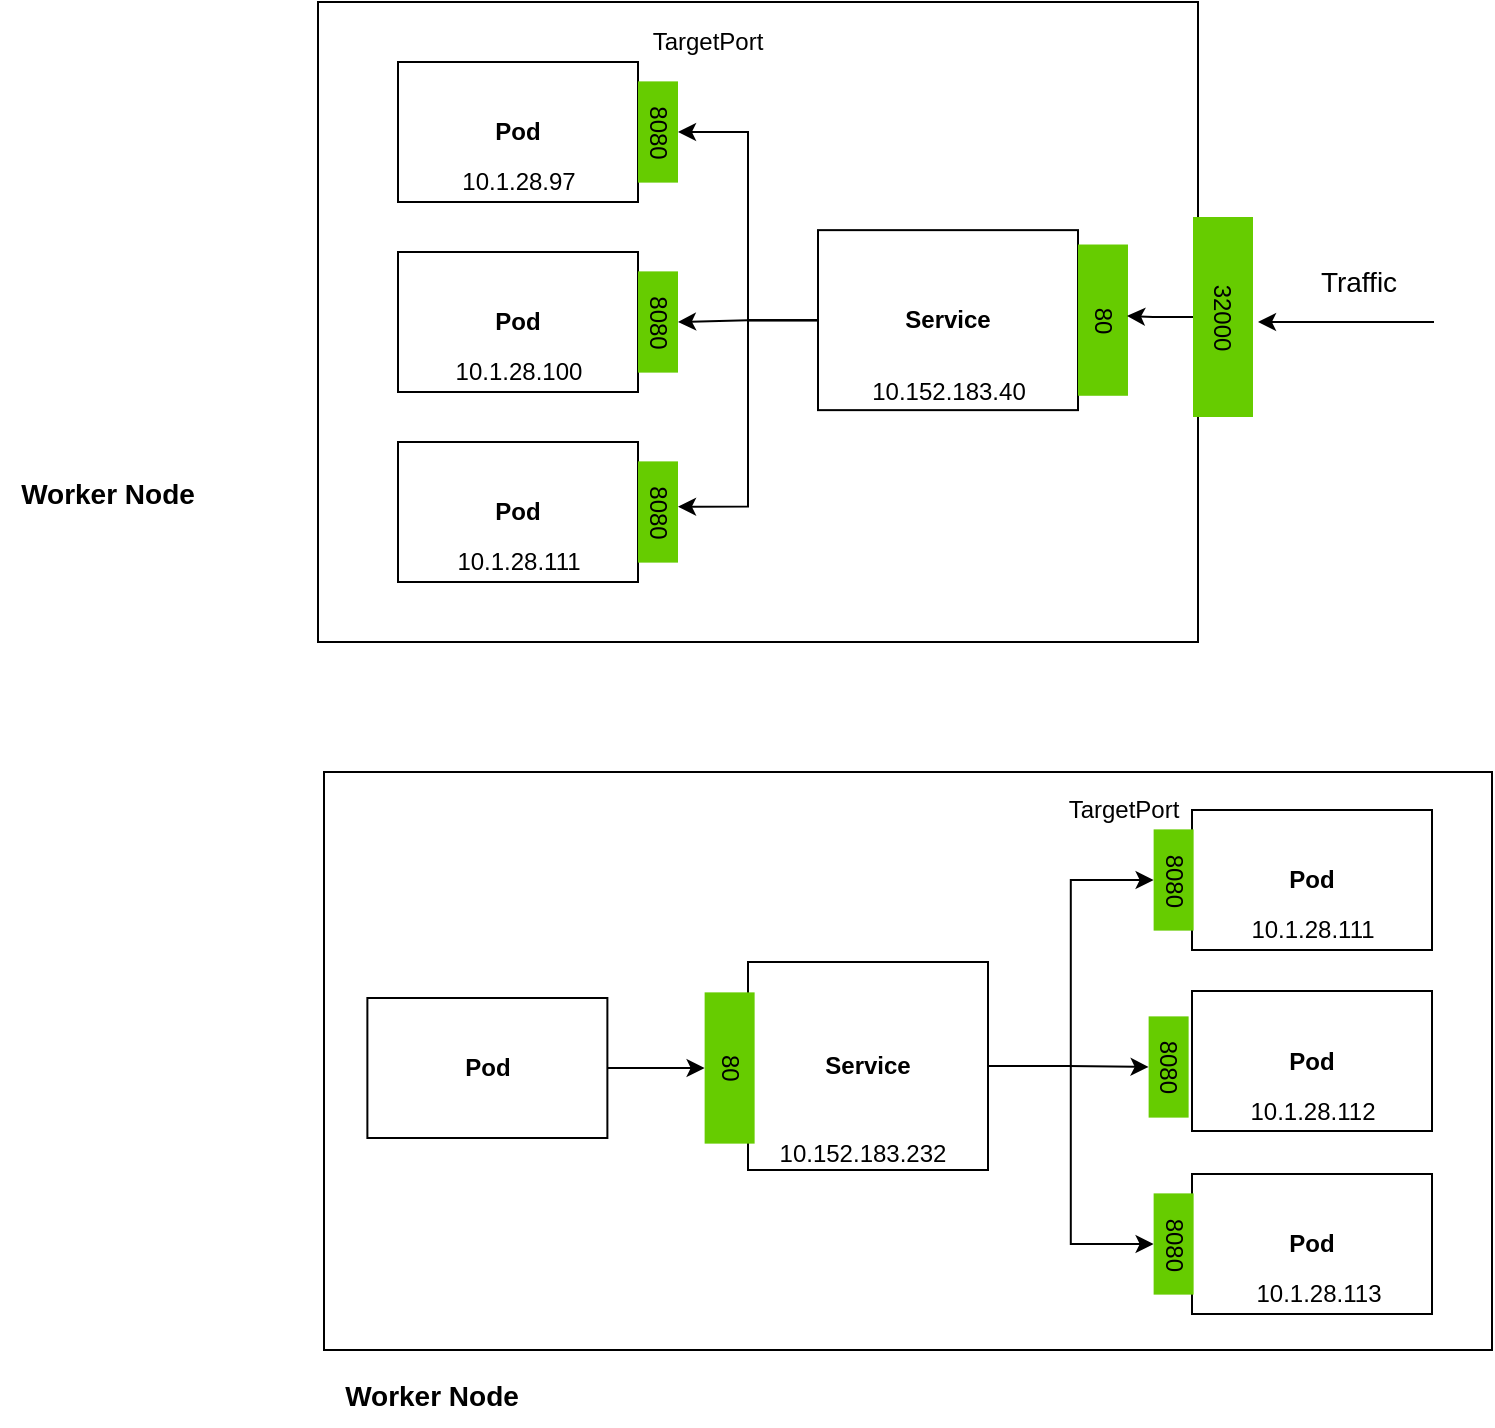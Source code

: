 <mxfile version="20.7.4" type="github">
  <diagram id="54UWytxvsrxIeIBrwi4A" name="Page-1">
    <mxGraphModel dx="2222" dy="766" grid="0" gridSize="10" guides="1" tooltips="1" connect="1" arrows="1" fold="1" page="1" pageScale="1" pageWidth="850" pageHeight="1100" math="0" shadow="0">
      <root>
        <mxCell id="0" />
        <mxCell id="1" parent="0" />
        <mxCell id="UEDnsZkJq_D29mXGv6O8-1" value="" style="rounded=0;whiteSpace=wrap;html=1;" vertex="1" parent="1">
          <mxGeometry x="80" y="160" width="440" height="320" as="geometry" />
        </mxCell>
        <mxCell id="UEDnsZkJq_D29mXGv6O8-2" value="&lt;b&gt;Pod&lt;/b&gt;" style="rounded=0;whiteSpace=wrap;html=1;" vertex="1" parent="1">
          <mxGeometry x="120" y="190" width="120" height="70" as="geometry" />
        </mxCell>
        <mxCell id="UEDnsZkJq_D29mXGv6O8-17" value="&lt;b&gt;Pod&lt;/b&gt;" style="rounded=0;whiteSpace=wrap;html=1;" vertex="1" parent="1">
          <mxGeometry x="120" y="285" width="120" height="70" as="geometry" />
        </mxCell>
        <mxCell id="UEDnsZkJq_D29mXGv6O8-19" value="&lt;b&gt;Pod&lt;/b&gt;" style="rounded=0;whiteSpace=wrap;html=1;" vertex="1" parent="1">
          <mxGeometry x="120" y="380" width="120" height="70" as="geometry" />
        </mxCell>
        <mxCell id="UEDnsZkJq_D29mXGv6O8-20" value="8080" style="text;html=1;strokeColor=none;fillColor=none;align=center;verticalAlign=middle;whiteSpace=wrap;rounded=0;rotation=90;" vertex="1" parent="1">
          <mxGeometry x="224.69" y="415" width="50.62" height="20" as="geometry" />
        </mxCell>
        <mxCell id="UEDnsZkJq_D29mXGv6O8-24" value="8080" style="text;html=1;strokeColor=none;fillColor=none;align=center;verticalAlign=middle;whiteSpace=wrap;rounded=0;rotation=90;" vertex="1" parent="1">
          <mxGeometry x="224.69" y="310" width="50.62" height="20" as="geometry" />
        </mxCell>
        <mxCell id="UEDnsZkJq_D29mXGv6O8-26" value="8080" style="text;html=1;strokeColor=none;fillColor=#66CC00;align=center;verticalAlign=middle;whiteSpace=wrap;rounded=0;rotation=90;" vertex="1" parent="1">
          <mxGeometry x="224.69" y="310" width="50.62" height="20" as="geometry" />
        </mxCell>
        <mxCell id="UEDnsZkJq_D29mXGv6O8-28" value="8080" style="text;html=1;strokeColor=none;fillColor=#66CC00;align=center;verticalAlign=middle;whiteSpace=wrap;rounded=0;rotation=90;" vertex="1" parent="1">
          <mxGeometry x="224.69" y="405" width="50.62" height="20" as="geometry" />
        </mxCell>
        <mxCell id="UEDnsZkJq_D29mXGv6O8-30" value="TargetPort" style="text;html=1;strokeColor=none;fillColor=none;align=center;verticalAlign=middle;whiteSpace=wrap;rounded=0;" vertex="1" parent="1">
          <mxGeometry x="240" y="170" width="70" height="20" as="geometry" />
        </mxCell>
        <mxCell id="UEDnsZkJq_D29mXGv6O8-34" value="8080" style="text;html=1;strokeColor=none;fillColor=#66CC00;align=center;verticalAlign=middle;whiteSpace=wrap;rounded=0;rotation=90;" vertex="1" parent="1">
          <mxGeometry x="224.69" y="215" width="50.62" height="20" as="geometry" />
        </mxCell>
        <mxCell id="UEDnsZkJq_D29mXGv6O8-40" style="edgeStyle=orthogonalEdgeStyle;rounded=0;orthogonalLoop=1;jettySize=auto;html=1;entryX=0.5;entryY=0;entryDx=0;entryDy=0;" edge="1" parent="1" source="UEDnsZkJq_D29mXGv6O8-39" target="UEDnsZkJq_D29mXGv6O8-34">
          <mxGeometry relative="1" as="geometry" />
        </mxCell>
        <mxCell id="UEDnsZkJq_D29mXGv6O8-41" value="" style="edgeStyle=orthogonalEdgeStyle;rounded=0;orthogonalLoop=1;jettySize=auto;html=1;" edge="1" parent="1" source="UEDnsZkJq_D29mXGv6O8-39" target="UEDnsZkJq_D29mXGv6O8-26">
          <mxGeometry relative="1" as="geometry" />
        </mxCell>
        <mxCell id="UEDnsZkJq_D29mXGv6O8-42" style="edgeStyle=orthogonalEdgeStyle;rounded=0;orthogonalLoop=1;jettySize=auto;html=1;entryX=0.25;entryY=0;entryDx=0;entryDy=0;" edge="1" parent="1" source="UEDnsZkJq_D29mXGv6O8-39" target="UEDnsZkJq_D29mXGv6O8-20">
          <mxGeometry relative="1" as="geometry" />
        </mxCell>
        <mxCell id="UEDnsZkJq_D29mXGv6O8-39" value="&lt;b&gt;Service&lt;/b&gt;" style="rounded=0;whiteSpace=wrap;html=1;fillColor=#FFFFFF;" vertex="1" parent="1">
          <mxGeometry x="330" y="274.07" width="130" height="90" as="geometry" />
        </mxCell>
        <mxCell id="UEDnsZkJq_D29mXGv6O8-44" value="80" style="text;html=1;strokeColor=none;fillColor=#66CC00;align=center;verticalAlign=middle;whiteSpace=wrap;rounded=0;rotation=90;" vertex="1" parent="1">
          <mxGeometry x="434.68" y="306.57" width="75.63" height="25" as="geometry" />
        </mxCell>
        <mxCell id="UEDnsZkJq_D29mXGv6O8-55" style="edgeStyle=orthogonalEdgeStyle;rounded=0;orthogonalLoop=1;jettySize=auto;html=1;entryX=0.472;entryY=0.018;entryDx=0;entryDy=0;entryPerimeter=0;" edge="1" parent="1" source="UEDnsZkJq_D29mXGv6O8-47" target="UEDnsZkJq_D29mXGv6O8-44">
          <mxGeometry relative="1" as="geometry" />
        </mxCell>
        <mxCell id="UEDnsZkJq_D29mXGv6O8-47" value="32000" style="text;html=1;strokeColor=none;fillColor=#66CC00;align=center;verticalAlign=middle;whiteSpace=wrap;rounded=0;rotation=90;" vertex="1" parent="1">
          <mxGeometry x="482.5" y="302.5" width="100" height="30" as="geometry" />
        </mxCell>
        <mxCell id="UEDnsZkJq_D29mXGv6O8-50" value="" style="endArrow=classic;html=1;rounded=0;" edge="1" parent="1">
          <mxGeometry width="50" height="50" relative="1" as="geometry">
            <mxPoint x="638" y="320" as="sourcePoint" />
            <mxPoint x="550" y="320" as="targetPoint" />
            <Array as="points" />
          </mxGeometry>
        </mxCell>
        <mxCell id="UEDnsZkJq_D29mXGv6O8-56" value="10.152.183.40" style="text;html=1;strokeColor=none;fillColor=none;align=center;verticalAlign=middle;whiteSpace=wrap;rounded=0;" vertex="1" parent="1">
          <mxGeometry x="342.5" y="340" width="105" height="30" as="geometry" />
        </mxCell>
        <mxCell id="UEDnsZkJq_D29mXGv6O8-57" value="10.1.28.111" style="text;html=1;strokeColor=none;fillColor=none;align=center;verticalAlign=middle;whiteSpace=wrap;rounded=0;" vertex="1" parent="1">
          <mxGeometry x="127.5" y="425" width="105" height="30" as="geometry" />
        </mxCell>
        <mxCell id="UEDnsZkJq_D29mXGv6O8-58" value="10.1.28.100" style="text;html=1;strokeColor=none;fillColor=none;align=center;verticalAlign=middle;whiteSpace=wrap;rounded=0;" vertex="1" parent="1">
          <mxGeometry x="127.5" y="330" width="105" height="30" as="geometry" />
        </mxCell>
        <mxCell id="UEDnsZkJq_D29mXGv6O8-59" value="10.1.28.97" style="text;html=1;strokeColor=none;fillColor=none;align=center;verticalAlign=middle;whiteSpace=wrap;rounded=0;" vertex="1" parent="1">
          <mxGeometry x="127.5" y="235" width="105" height="30" as="geometry" />
        </mxCell>
        <mxCell id="UEDnsZkJq_D29mXGv6O8-61" value="&lt;b&gt;&lt;font style=&quot;font-size: 14px;&quot;&gt;Worker Node&lt;/font&gt;&lt;/b&gt;" style="text;html=1;strokeColor=none;fillColor=none;align=center;verticalAlign=middle;whiteSpace=wrap;rounded=0;" vertex="1" parent="1">
          <mxGeometry x="-79" y="391" width="108" height="30" as="geometry" />
        </mxCell>
        <mxCell id="UEDnsZkJq_D29mXGv6O8-62" value="Traffic" style="text;html=1;align=center;verticalAlign=middle;resizable=0;points=[];autosize=1;strokeColor=none;fillColor=none;fontSize=14;" vertex="1" parent="1">
          <mxGeometry x="572" y="285" width="56" height="29" as="geometry" />
        </mxCell>
        <mxCell id="UEDnsZkJq_D29mXGv6O8-63" value="" style="rounded=0;whiteSpace=wrap;html=1;" vertex="1" parent="1">
          <mxGeometry x="83" y="545" width="584" height="289" as="geometry" />
        </mxCell>
        <mxCell id="UEDnsZkJq_D29mXGv6O8-85" style="edgeStyle=orthogonalEdgeStyle;rounded=0;orthogonalLoop=1;jettySize=auto;html=1;fontSize=14;" edge="1" parent="1" source="UEDnsZkJq_D29mXGv6O8-65" target="UEDnsZkJq_D29mXGv6O8-82">
          <mxGeometry relative="1" as="geometry" />
        </mxCell>
        <mxCell id="UEDnsZkJq_D29mXGv6O8-65" value="&lt;b&gt;Pod&lt;/b&gt;" style="rounded=0;whiteSpace=wrap;html=1;" vertex="1" parent="1">
          <mxGeometry x="104.69" y="658" width="120" height="70" as="geometry" />
        </mxCell>
        <mxCell id="UEDnsZkJq_D29mXGv6O8-77" style="edgeStyle=orthogonalEdgeStyle;rounded=0;orthogonalLoop=1;jettySize=auto;html=1;fontSize=14;" edge="1" parent="1" source="UEDnsZkJq_D29mXGv6O8-66" target="UEDnsZkJq_D29mXGv6O8-75">
          <mxGeometry relative="1" as="geometry" />
        </mxCell>
        <mxCell id="UEDnsZkJq_D29mXGv6O8-78" style="edgeStyle=orthogonalEdgeStyle;rounded=0;orthogonalLoop=1;jettySize=auto;html=1;entryX=0.5;entryY=1;entryDx=0;entryDy=0;fontSize=14;" edge="1" parent="1" source="UEDnsZkJq_D29mXGv6O8-66" target="UEDnsZkJq_D29mXGv6O8-74">
          <mxGeometry relative="1" as="geometry" />
        </mxCell>
        <mxCell id="UEDnsZkJq_D29mXGv6O8-79" style="edgeStyle=orthogonalEdgeStyle;rounded=0;orthogonalLoop=1;jettySize=auto;html=1;entryX=0.5;entryY=1;entryDx=0;entryDy=0;fontSize=14;" edge="1" parent="1" source="UEDnsZkJq_D29mXGv6O8-66" target="UEDnsZkJq_D29mXGv6O8-76">
          <mxGeometry relative="1" as="geometry" />
        </mxCell>
        <mxCell id="UEDnsZkJq_D29mXGv6O8-66" value="&lt;b&gt;Service&lt;/b&gt;" style="rounded=0;whiteSpace=wrap;html=1;fillColor=#FFFFFF;" vertex="1" parent="1">
          <mxGeometry x="295" y="640" width="120" height="104" as="geometry" />
        </mxCell>
        <mxCell id="UEDnsZkJq_D29mXGv6O8-67" value="&lt;b&gt;&lt;font style=&quot;font-size: 14px;&quot;&gt;Worker Node&lt;/font&gt;&lt;/b&gt;" style="text;html=1;strokeColor=none;fillColor=none;align=center;verticalAlign=middle;whiteSpace=wrap;rounded=0;" vertex="1" parent="1">
          <mxGeometry x="83" y="842" width="108" height="30" as="geometry" />
        </mxCell>
        <mxCell id="UEDnsZkJq_D29mXGv6O8-68" value="&lt;b&gt;Pod&lt;/b&gt;" style="rounded=0;whiteSpace=wrap;html=1;" vertex="1" parent="1">
          <mxGeometry x="517" y="564" width="120" height="70" as="geometry" />
        </mxCell>
        <mxCell id="UEDnsZkJq_D29mXGv6O8-69" value="&lt;b&gt;Pod&lt;/b&gt;" style="rounded=0;whiteSpace=wrap;html=1;" vertex="1" parent="1">
          <mxGeometry x="517" y="654.5" width="120" height="70" as="geometry" />
        </mxCell>
        <mxCell id="UEDnsZkJq_D29mXGv6O8-70" value="&lt;b&gt;Pod&lt;/b&gt;" style="rounded=0;whiteSpace=wrap;html=1;" vertex="1" parent="1">
          <mxGeometry x="517" y="746" width="120" height="70" as="geometry" />
        </mxCell>
        <mxCell id="UEDnsZkJq_D29mXGv6O8-74" value="8080" style="text;html=1;strokeColor=none;fillColor=#66CC00;align=center;verticalAlign=middle;whiteSpace=wrap;rounded=0;rotation=90;" vertex="1" parent="1">
          <mxGeometry x="482.5" y="589" width="50.62" height="20" as="geometry" />
        </mxCell>
        <mxCell id="UEDnsZkJq_D29mXGv6O8-75" value="8080" style="text;html=1;strokeColor=none;fillColor=#66CC00;align=center;verticalAlign=middle;whiteSpace=wrap;rounded=0;rotation=90;" vertex="1" parent="1">
          <mxGeometry x="480" y="682.5" width="50.62" height="20" as="geometry" />
        </mxCell>
        <mxCell id="UEDnsZkJq_D29mXGv6O8-76" value="8080" style="text;html=1;strokeColor=none;fillColor=#66CC00;align=center;verticalAlign=middle;whiteSpace=wrap;rounded=0;rotation=90;" vertex="1" parent="1">
          <mxGeometry x="482.5" y="771" width="50.62" height="20" as="geometry" />
        </mxCell>
        <mxCell id="UEDnsZkJq_D29mXGv6O8-82" value="80" style="text;html=1;strokeColor=none;fillColor=#66CC00;align=center;verticalAlign=middle;whiteSpace=wrap;rounded=0;rotation=90;" vertex="1" parent="1">
          <mxGeometry x="248" y="680.5" width="75.63" height="25" as="geometry" />
        </mxCell>
        <mxCell id="UEDnsZkJq_D29mXGv6O8-86" value="10.1.28.111" style="text;html=1;strokeColor=none;fillColor=none;align=center;verticalAlign=middle;whiteSpace=wrap;rounded=0;" vertex="1" parent="1">
          <mxGeometry x="524.5" y="609" width="105" height="30" as="geometry" />
        </mxCell>
        <mxCell id="UEDnsZkJq_D29mXGv6O8-87" value="10.1.28.112" style="text;html=1;strokeColor=none;fillColor=none;align=center;verticalAlign=middle;whiteSpace=wrap;rounded=0;" vertex="1" parent="1">
          <mxGeometry x="524.5" y="700" width="105" height="30" as="geometry" />
        </mxCell>
        <mxCell id="UEDnsZkJq_D29mXGv6O8-88" value="10.1.28.113" style="text;html=1;strokeColor=none;fillColor=none;align=center;verticalAlign=middle;whiteSpace=wrap;rounded=0;" vertex="1" parent="1">
          <mxGeometry x="528" y="791" width="105" height="30" as="geometry" />
        </mxCell>
        <mxCell id="UEDnsZkJq_D29mXGv6O8-91" value="10.152.183.232" style="text;html=1;strokeColor=none;fillColor=none;align=center;verticalAlign=middle;whiteSpace=wrap;rounded=0;" vertex="1" parent="1">
          <mxGeometry x="300" y="721" width="105" height="30" as="geometry" />
        </mxCell>
        <mxCell id="UEDnsZkJq_D29mXGv6O8-92" value="TargetPort" style="text;html=1;strokeColor=none;fillColor=none;align=center;verticalAlign=middle;whiteSpace=wrap;rounded=0;" vertex="1" parent="1">
          <mxGeometry x="447.5" y="554" width="70" height="20" as="geometry" />
        </mxCell>
      </root>
    </mxGraphModel>
  </diagram>
</mxfile>
